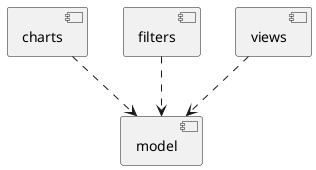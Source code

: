 @startuml

component "charts"
component "filters"
component "model"
component "views"

charts ..> model
filters ..> model
views ..> model
@enduml